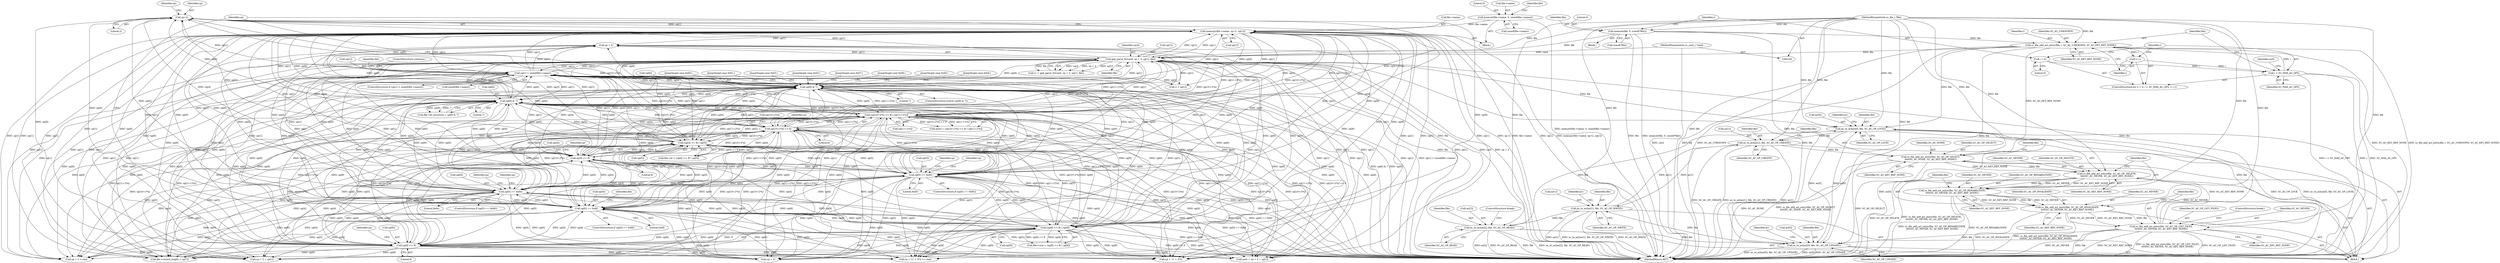digraph "0_OpenSC_8fe377e93b4b56060e5bbfb6f3142ceaeca744fa_9@pointer" {
"1000199" [label="(Call,sp+2)"];
"1000177" [label="(Call,sp[1] > sizeof(file->name))"];
"1000290" [label="(Call,sp[6] & 7)"];
"1000312" [label="(Call,sp[6] & 7)"];
"1000272" [label="(Call,(sp[10+2*n] << 8) | sp[11+2*n])"];
"1000273" [label="(Call,sp[10+2*n] << 8)"];
"1000230" [label="(Call,(sp[4] << 8) | sp[5])"];
"1000231" [label="(Call,sp[4] << 8)"];
"1000207" [label="(Call,sp[0] == 0x85)"];
"1000170" [label="(Call,sp[0] == 0x84)"];
"1000382" [label="(Call,sp[0] == 0x6f)"];
"1000243" [label="(Call,(sp[8] << 8) | sp[9])"];
"1000244" [label="(Call,sp[8] << 8)"];
"1000395" [label="(Call,gpk_parse_fci(card, sp + 2, sp[1], file))"];
"1000107" [label="(MethodParameterIn,sc_card_t *card)"];
"1000195" [label="(Call,memcpy(file->name, sp+2, sp[1]))"];
"1000186" [label="(Call,memset(file->name, 0, sizeof(file->name)))"];
"1000117" [label="(Call,memset(file, 0, sizeof(*file)))"];
"1000110" [label="(MethodParameterIn,sc_file_t *file)"];
"1000132" [label="(Call,sc_file_add_acl_entry(file, i, SC_AC_UNKNOWN, SC_AC_KEY_REF_NONE))"];
"1000127" [label="(Call,i < SC_MAX_AC_OPS)"];
"1000124" [label="(Call,i = 0)"];
"1000130" [label="(Call,i++)"];
"1000329" [label="(Call,ac_to_acl(ac[2], file, SC_AC_OP_READ))"];
"1000323" [label="(Call,ac_to_acl(ac[1], file, SC_AC_OP_WRITE))"];
"1000348" [label="(Call,ac_to_acl(ac[1], file, SC_AC_OP_CREATE))"];
"1000342" [label="(Call,ac_to_acl(ac[0], file, SC_AC_OP_LOCK))"];
"1000317" [label="(Call,ac_to_acl(ac[0], file, SC_AC_OP_UPDATE))"];
"1000374" [label="(Call,sc_file_add_acl_entry(file, SC_AC_OP_LIST_FILES,\n\t\t\t\t\tSC_AC_NEVER, SC_AC_KEY_REF_NONE))"];
"1000369" [label="(Call,sc_file_add_acl_entry(file, SC_AC_OP_INVALIDATE,\n\t\t\t\t\tSC_AC_NEVER, SC_AC_KEY_REF_NONE))"];
"1000364" [label="(Call,sc_file_add_acl_entry(file, SC_AC_OP_REHABILITATE,\n\t\t\t\t\tSC_AC_NEVER, SC_AC_KEY_REF_NONE))"];
"1000359" [label="(Call,sc_file_add_acl_entry(file, SC_AC_OP_DELETE,\n\t\t\t\t\tSC_AC_NEVER, SC_AC_KEY_REF_NONE))"];
"1000354" [label="(Call,sc_file_add_acl_entry(file, SC_AC_OP_SELECT,\n\t\t\t\t\tSC_AC_NONE, SC_AC_KEY_REF_NONE))"];
"1000342" [label="(Call,ac_to_acl(ac[0], file, SC_AC_OP_LOCK))"];
"1000202" [label="(Call,sp[1])"];
"1000208" [label="(Call,sp[0])"];
"1000343" [label="(Call,ac[0])"];
"1000250" [label="(Identifier,sp)"];
"1000282" [label="(Call,sp[11+2*n])"];
"1000369" [label="(Call,sc_file_add_acl_entry(file, SC_AC_OP_INVALIDATE,\n\t\t\t\t\tSC_AC_NEVER, SC_AC_KEY_REF_NONE))"];
"1000333" [label="(Identifier,file)"];
"1000364" [label="(Call,sc_file_add_acl_entry(file, SC_AC_OP_REHABILITATE,\n\t\t\t\t\tSC_AC_NEVER, SC_AC_KEY_REF_NONE))"];
"1000347" [label="(Identifier,SC_AC_OP_LOCK)"];
"1000325" [label="(Identifier,ac)"];
"1000294" [label="(Literal,7)"];
"1000357" [label="(Identifier,SC_AC_NONE)"];
"1000197" [label="(Identifier,file)"];
"1000216" [label="(Call,sp + 11 + 2*3 >= end)"];
"1000236" [label="(Call,sp[5])"];
"1000127" [label="(Call,i < SC_MAX_AC_OPS)"];
"1000190" [label="(Literal,0)"];
"1000362" [label="(Identifier,SC_AC_NEVER)"];
"1000152" [label="(Identifier,sp)"];
"1000308" [label="(Call,file->ef_structure = sp[6] & 7)"];
"1000111" [label="(Block,)"];
"1000211" [label="(Literal,0x85)"];
"1000363" [label="(Identifier,SC_AC_KEY_REF_NONE)"];
"1000300" [label="(JumpTarget,case 0x05:)"];
"1000188" [label="(Identifier,file)"];
"1000249" [label="(Call,sp[9])"];
"1000382" [label="(Call,sp[0] == 0x6f)"];
"1000334" [label="(Identifier,SC_AC_OP_READ)"];
"1000217" [label="(Call,sp + 11 + 2*3)"];
"1000432" [label="(MethodReturn,RET)"];
"1000117" [label="(Call,memset(file, 0, sizeof(*file)))"];
"1000371" [label="(Identifier,SC_AC_OP_INVALIDATE)"];
"1000381" [label="(ControlStructure,if (sp[0] == 0x6f))"];
"1000365" [label="(Identifier,file)"];
"1000135" [label="(Identifier,SC_AC_UNKNOWN)"];
"1000195" [label="(Call,memcpy(file->name, sp+2, sp[1]))"];
"1000171" [label="(Call,sp[0])"];
"1000199" [label="(Call,sp+2)"];
"1000159" [label="(Call,2 + sp[1])"];
"1000368" [label="(Identifier,SC_AC_KEY_REF_NONE)"];
"1000170" [label="(Call,sp[0] == 0x84)"];
"1000177" [label="(Call,sp[1] > sizeof(file->name))"];
"1000373" [label="(Identifier,SC_AC_KEY_REF_NONE)"];
"1000396" [label="(Identifier,card)"];
"1000174" [label="(Literal,0x84)"];
"1000232" [label="(Call,sp[4])"];
"1000393" [label="(Call,rc = gpk_parse_fci(card, sp + 2, sp[1], file))"];
"1000107" [label="(MethodParameterIn,sc_card_t *card)"];
"1000119" [label="(Literal,0)"];
"1000361" [label="(Identifier,SC_AC_OP_DELETE)"];
"1000299" [label="(JumpTarget,case 0x04:)"];
"1000131" [label="(Identifier,i)"];
"1000123" [label="(ControlStructure,for (i = 0; i < SC_MAX_AC_OPS; i++))"];
"1000322" [label="(Identifier,SC_AC_OP_UPDATE)"];
"1000350" [label="(Identifier,ac)"];
"1000400" [label="(Call,sp[1])"];
"1000191" [label="(Call,sizeof(file->name))"];
"1000328" [label="(Identifier,SC_AC_OP_WRITE)"];
"1000231" [label="(Call,sp[4] << 8)"];
"1000318" [label="(Call,ac[0])"];
"1000155" [label="(Call,next = sp + 2 + sp[1])"];
"1000196" [label="(Call,file->name)"];
"1000248" [label="(Literal,8)"];
"1000120" [label="(Call,sizeof(*file))"];
"1000375" [label="(Identifier,file)"];
"1000383" [label="(Call,sp[0])"];
"1000134" [label="(Identifier,i)"];
"1000377" [label="(Identifier,SC_AC_NEVER)"];
"1000268" [label="(Call,ac[n] = (sp[10+2*n] << 8) | sp[11+2*n])"];
"1000376" [label="(Identifier,SC_AC_OP_LIST_FILES)"];
"1000323" [label="(Call,ac_to_acl(ac[1], file, SC_AC_OP_WRITE))"];
"1000201" [label="(Literal,2)"];
"1000146" [label="(Call,sp + 2 < end)"];
"1000125" [label="(Identifier,i)"];
"1000384" [label="(Identifier,sp)"];
"1000346" [label="(Identifier,file)"];
"1000290" [label="(Call,sp[6] & 7)"];
"1000138" [label="(Identifier,end)"];
"1000179" [label="(Identifier,sp)"];
"1000291" [label="(Call,sp[6])"];
"1000128" [label="(Identifier,i)"];
"1000330" [label="(Call,ac[2])"];
"1000336" [label="(JumpTarget,case 0x00:)"];
"1000207" [label="(Call,sp[0] == 0x85)"];
"1000147" [label="(Call,sp + 2)"];
"1000252" [label="(Call,file->record_length = sp[7])"];
"1000352" [label="(Identifier,file)"];
"1000349" [label="(Call,ac[1])"];
"1000281" [label="(Literal,8)"];
"1000331" [label="(Identifier,ac)"];
"1000130" [label="(Call,i++)"];
"1000124" [label="(Call,i = 0)"];
"1000239" [label="(Call,file->size = (sp[8] << 8) | sp[9])"];
"1000289" [label="(ControlStructure,switch (sp[6] & 7))"];
"1000133" [label="(Identifier,file)"];
"1000126" [label="(Literal,0)"];
"1000118" [label="(Identifier,file)"];
"1000356" [label="(Identifier,SC_AC_OP_SELECT)"];
"1000203" [label="(Identifier,sp)"];
"1000157" [label="(Call,sp + 2 + sp[1])"];
"1000359" [label="(Call,sc_file_add_acl_entry(file, SC_AC_OP_DELETE,\n\t\t\t\t\tSC_AC_NEVER, SC_AC_KEY_REF_NONE))"];
"1000370" [label="(Identifier,file)"];
"1000296" [label="(JumpTarget,case 0x01:)"];
"1000360" [label="(Identifier,file)"];
"1000321" [label="(Identifier,file)"];
"1000244" [label="(Call,sp[8] << 8)"];
"1000367" [label="(Identifier,SC_AC_NEVER)"];
"1000379" [label="(ControlStructure,break;)"];
"1000230" [label="(Call,(sp[4] << 8) | sp[5])"];
"1000390" [label="(Identifier,file)"];
"1000129" [label="(Identifier,SC_MAX_AC_OPS)"];
"1000295" [label="(Block,)"];
"1000378" [label="(Identifier,SC_AC_KEY_REF_NONE)"];
"1000372" [label="(Identifier,SC_AC_NEVER)"];
"1000200" [label="(Identifier,sp)"];
"1000206" [label="(ControlStructure,if (sp[0] == 0x85))"];
"1000312" [label="(Call,sp[6] & 7)"];
"1000329" [label="(Call,ac_to_acl(ac[2], file, SC_AC_OP_READ))"];
"1000185" [label="(ControlStructure,continue;)"];
"1000317" [label="(Call,ac_to_acl(ac[0], file, SC_AC_OP_UPDATE))"];
"1000298" [label="(JumpTarget,case 0x03:)"];
"1000274" [label="(Call,sp[10+2*n])"];
"1000209" [label="(Identifier,sp)"];
"1000395" [label="(Call,gpk_parse_fci(card, sp + 2, sp[1], file))"];
"1000110" [label="(MethodParameterIn,sc_file_t *file)"];
"1000178" [label="(Call,sp[1])"];
"1000273" [label="(Call,sp[10+2*n] << 8)"];
"1000283" [label="(Identifier,sp)"];
"1000169" [label="(ControlStructure,if (sp[0] == 0x84))"];
"1000327" [label="(Identifier,file)"];
"1000324" [label="(Call,ac[1])"];
"1000374" [label="(Call,sc_file_add_acl_entry(file, SC_AC_OP_LIST_FILES,\n\t\t\t\t\tSC_AC_NEVER, SC_AC_KEY_REF_NONE))"];
"1000235" [label="(Literal,8)"];
"1000175" [label="(Block,)"];
"1000218" [label="(Identifier,sp)"];
"1000348" [label="(Call,ac_to_acl(ac[1], file, SC_AC_OP_CREATE))"];
"1000187" [label="(Call,file->name)"];
"1000297" [label="(JumpTarget,case 0x02:)"];
"1000132" [label="(Call,sc_file_add_acl_entry(file, i, SC_AC_UNKNOWN, SC_AC_KEY_REF_NONE))"];
"1000302" [label="(JumpTarget,case 0x07:)"];
"1000354" [label="(Call,sc_file_add_acl_entry(file, SC_AC_OP_SELECT,\n\t\t\t\t\tSC_AC_NONE, SC_AC_KEY_REF_NONE))"];
"1000301" [label="(JumpTarget,case 0x06:)"];
"1000237" [label="(Identifier,sp)"];
"1000176" [label="(ControlStructure,if (sp[1] > sizeof(file->name)))"];
"1000272" [label="(Call,(sp[10+2*n] << 8) | sp[11+2*n])"];
"1000355" [label="(Identifier,file)"];
"1000136" [label="(Identifier,SC_AC_KEY_REF_NONE)"];
"1000313" [label="(Call,sp[6])"];
"1000397" [label="(Call,sp + 2)"];
"1000245" [label="(Call,sp[8])"];
"1000366" [label="(Identifier,SC_AC_OP_REHABILITATE)"];
"1000335" [label="(ControlStructure,break;)"];
"1000316" [label="(Literal,7)"];
"1000243" [label="(Call,(sp[8] << 8) | sp[9])"];
"1000353" [label="(Identifier,SC_AC_OP_CREATE)"];
"1000181" [label="(Call,sizeof(file->name))"];
"1000226" [label="(Call,file->id = (sp[4] << 8) | sp[5])"];
"1000403" [label="(Identifier,file)"];
"1000386" [label="(Literal,0x6f)"];
"1000358" [label="(Identifier,SC_AC_KEY_REF_NONE)"];
"1000186" [label="(Call,memset(file->name, 0, sizeof(file->name)))"];
"1000199" -> "1000195"  [label="AST: "];
"1000199" -> "1000201"  [label="CFG: "];
"1000200" -> "1000199"  [label="AST: "];
"1000201" -> "1000199"  [label="AST: "];
"1000203" -> "1000199"  [label="CFG: "];
"1000177" -> "1000199"  [label="DDG: sp[1]"];
"1000290" -> "1000199"  [label="DDG: sp[6]"];
"1000272" -> "1000199"  [label="DDG: sp[11+2*n]"];
"1000230" -> "1000199"  [label="DDG: sp[5]"];
"1000312" -> "1000199"  [label="DDG: sp[6]"];
"1000273" -> "1000199"  [label="DDG: sp[10+2*n]"];
"1000231" -> "1000199"  [label="DDG: sp[4]"];
"1000170" -> "1000199"  [label="DDG: sp[0]"];
"1000243" -> "1000199"  [label="DDG: sp[9]"];
"1000244" -> "1000199"  [label="DDG: sp[8]"];
"1000382" -> "1000199"  [label="DDG: sp[0]"];
"1000207" -> "1000199"  [label="DDG: sp[0]"];
"1000395" -> "1000199"  [label="DDG: sp[1]"];
"1000195" -> "1000199"  [label="DDG: sp[1]"];
"1000177" -> "1000176"  [label="AST: "];
"1000177" -> "1000181"  [label="CFG: "];
"1000178" -> "1000177"  [label="AST: "];
"1000181" -> "1000177"  [label="AST: "];
"1000185" -> "1000177"  [label="CFG: "];
"1000188" -> "1000177"  [label="CFG: "];
"1000177" -> "1000432"  [label="DDG: sp[1]"];
"1000177" -> "1000432"  [label="DDG: sp[1] > sizeof(file->name)"];
"1000177" -> "1000146"  [label="DDG: sp[1]"];
"1000177" -> "1000147"  [label="DDG: sp[1]"];
"1000177" -> "1000155"  [label="DDG: sp[1]"];
"1000177" -> "1000157"  [label="DDG: sp[1]"];
"1000177" -> "1000159"  [label="DDG: sp[1]"];
"1000177" -> "1000170"  [label="DDG: sp[1]"];
"1000290" -> "1000177"  [label="DDG: sp[6]"];
"1000230" -> "1000177"  [label="DDG: sp[5]"];
"1000312" -> "1000177"  [label="DDG: sp[6]"];
"1000273" -> "1000177"  [label="DDG: sp[10+2*n]"];
"1000231" -> "1000177"  [label="DDG: sp[4]"];
"1000170" -> "1000177"  [label="DDG: sp[0]"];
"1000243" -> "1000177"  [label="DDG: sp[9]"];
"1000382" -> "1000177"  [label="DDG: sp[0]"];
"1000272" -> "1000177"  [label="DDG: sp[11+2*n]"];
"1000207" -> "1000177"  [label="DDG: sp[0]"];
"1000244" -> "1000177"  [label="DDG: sp[8]"];
"1000395" -> "1000177"  [label="DDG: sp[1]"];
"1000195" -> "1000177"  [label="DDG: sp[1]"];
"1000177" -> "1000195"  [label="DDG: sp[1]"];
"1000177" -> "1000207"  [label="DDG: sp[1]"];
"1000177" -> "1000216"  [label="DDG: sp[1]"];
"1000177" -> "1000217"  [label="DDG: sp[1]"];
"1000177" -> "1000231"  [label="DDG: sp[1]"];
"1000177" -> "1000230"  [label="DDG: sp[1]"];
"1000177" -> "1000244"  [label="DDG: sp[1]"];
"1000177" -> "1000243"  [label="DDG: sp[1]"];
"1000177" -> "1000252"  [label="DDG: sp[1]"];
"1000177" -> "1000273"  [label="DDG: sp[1]"];
"1000177" -> "1000272"  [label="DDG: sp[1]"];
"1000177" -> "1000290"  [label="DDG: sp[1]"];
"1000177" -> "1000312"  [label="DDG: sp[1]"];
"1000177" -> "1000382"  [label="DDG: sp[1]"];
"1000177" -> "1000395"  [label="DDG: sp[1]"];
"1000177" -> "1000397"  [label="DDG: sp[1]"];
"1000290" -> "1000289"  [label="AST: "];
"1000290" -> "1000294"  [label="CFG: "];
"1000291" -> "1000290"  [label="AST: "];
"1000294" -> "1000290"  [label="AST: "];
"1000296" -> "1000290"  [label="CFG: "];
"1000297" -> "1000290"  [label="CFG: "];
"1000298" -> "1000290"  [label="CFG: "];
"1000299" -> "1000290"  [label="CFG: "];
"1000300" -> "1000290"  [label="CFG: "];
"1000301" -> "1000290"  [label="CFG: "];
"1000302" -> "1000290"  [label="CFG: "];
"1000336" -> "1000290"  [label="CFG: "];
"1000152" -> "1000290"  [label="CFG: "];
"1000290" -> "1000432"  [label="DDG: sp[6]"];
"1000290" -> "1000432"  [label="DDG: sp[6] & 7"];
"1000290" -> "1000146"  [label="DDG: sp[6]"];
"1000290" -> "1000147"  [label="DDG: sp[6]"];
"1000290" -> "1000155"  [label="DDG: sp[6]"];
"1000290" -> "1000157"  [label="DDG: sp[6]"];
"1000290" -> "1000170"  [label="DDG: sp[6]"];
"1000290" -> "1000195"  [label="DDG: sp[6]"];
"1000290" -> "1000207"  [label="DDG: sp[6]"];
"1000290" -> "1000216"  [label="DDG: sp[6]"];
"1000290" -> "1000217"  [label="DDG: sp[6]"];
"1000290" -> "1000231"  [label="DDG: sp[6]"];
"1000290" -> "1000230"  [label="DDG: sp[6]"];
"1000290" -> "1000244"  [label="DDG: sp[6]"];
"1000290" -> "1000243"  [label="DDG: sp[6]"];
"1000290" -> "1000252"  [label="DDG: sp[6]"];
"1000290" -> "1000273"  [label="DDG: sp[6]"];
"1000290" -> "1000272"  [label="DDG: sp[6]"];
"1000312" -> "1000290"  [label="DDG: sp[6]"];
"1000272" -> "1000290"  [label="DDG: sp[11+2*n]"];
"1000230" -> "1000290"  [label="DDG: sp[5]"];
"1000273" -> "1000290"  [label="DDG: sp[10+2*n]"];
"1000207" -> "1000290"  [label="DDG: sp[0]"];
"1000231" -> "1000290"  [label="DDG: sp[4]"];
"1000243" -> "1000290"  [label="DDG: sp[9]"];
"1000244" -> "1000290"  [label="DDG: sp[8]"];
"1000170" -> "1000290"  [label="DDG: sp[0]"];
"1000382" -> "1000290"  [label="DDG: sp[0]"];
"1000395" -> "1000290"  [label="DDG: sp[1]"];
"1000195" -> "1000290"  [label="DDG: sp[1]"];
"1000290" -> "1000312"  [label="DDG: sp[6]"];
"1000290" -> "1000382"  [label="DDG: sp[6]"];
"1000290" -> "1000395"  [label="DDG: sp[6]"];
"1000290" -> "1000397"  [label="DDG: sp[6]"];
"1000312" -> "1000308"  [label="AST: "];
"1000312" -> "1000316"  [label="CFG: "];
"1000313" -> "1000312"  [label="AST: "];
"1000316" -> "1000312"  [label="AST: "];
"1000308" -> "1000312"  [label="CFG: "];
"1000312" -> "1000432"  [label="DDG: sp[6]"];
"1000312" -> "1000146"  [label="DDG: sp[6]"];
"1000312" -> "1000147"  [label="DDG: sp[6]"];
"1000312" -> "1000155"  [label="DDG: sp[6]"];
"1000312" -> "1000157"  [label="DDG: sp[6]"];
"1000312" -> "1000170"  [label="DDG: sp[6]"];
"1000312" -> "1000195"  [label="DDG: sp[6]"];
"1000312" -> "1000207"  [label="DDG: sp[6]"];
"1000312" -> "1000216"  [label="DDG: sp[6]"];
"1000312" -> "1000217"  [label="DDG: sp[6]"];
"1000312" -> "1000231"  [label="DDG: sp[6]"];
"1000312" -> "1000230"  [label="DDG: sp[6]"];
"1000312" -> "1000244"  [label="DDG: sp[6]"];
"1000312" -> "1000243"  [label="DDG: sp[6]"];
"1000312" -> "1000252"  [label="DDG: sp[6]"];
"1000312" -> "1000273"  [label="DDG: sp[6]"];
"1000312" -> "1000272"  [label="DDG: sp[6]"];
"1000312" -> "1000308"  [label="DDG: sp[6]"];
"1000312" -> "1000308"  [label="DDG: 7"];
"1000272" -> "1000312"  [label="DDG: sp[11+2*n]"];
"1000230" -> "1000312"  [label="DDG: sp[5]"];
"1000273" -> "1000312"  [label="DDG: sp[10+2*n]"];
"1000207" -> "1000312"  [label="DDG: sp[0]"];
"1000231" -> "1000312"  [label="DDG: sp[4]"];
"1000243" -> "1000312"  [label="DDG: sp[9]"];
"1000244" -> "1000312"  [label="DDG: sp[8]"];
"1000170" -> "1000312"  [label="DDG: sp[0]"];
"1000382" -> "1000312"  [label="DDG: sp[0]"];
"1000395" -> "1000312"  [label="DDG: sp[1]"];
"1000195" -> "1000312"  [label="DDG: sp[1]"];
"1000312" -> "1000382"  [label="DDG: sp[6]"];
"1000312" -> "1000395"  [label="DDG: sp[6]"];
"1000312" -> "1000397"  [label="DDG: sp[6]"];
"1000272" -> "1000268"  [label="AST: "];
"1000272" -> "1000282"  [label="CFG: "];
"1000273" -> "1000272"  [label="AST: "];
"1000282" -> "1000272"  [label="AST: "];
"1000268" -> "1000272"  [label="CFG: "];
"1000272" -> "1000432"  [label="DDG: sp[11+2*n]"];
"1000272" -> "1000432"  [label="DDG: sp[10+2*n] << 8"];
"1000272" -> "1000146"  [label="DDG: sp[11+2*n]"];
"1000272" -> "1000147"  [label="DDG: sp[11+2*n]"];
"1000272" -> "1000155"  [label="DDG: sp[11+2*n]"];
"1000272" -> "1000157"  [label="DDG: sp[11+2*n]"];
"1000272" -> "1000170"  [label="DDG: sp[11+2*n]"];
"1000272" -> "1000195"  [label="DDG: sp[11+2*n]"];
"1000272" -> "1000207"  [label="DDG: sp[11+2*n]"];
"1000272" -> "1000216"  [label="DDG: sp[11+2*n]"];
"1000272" -> "1000217"  [label="DDG: sp[11+2*n]"];
"1000272" -> "1000231"  [label="DDG: sp[11+2*n]"];
"1000272" -> "1000230"  [label="DDG: sp[11+2*n]"];
"1000272" -> "1000244"  [label="DDG: sp[11+2*n]"];
"1000272" -> "1000243"  [label="DDG: sp[11+2*n]"];
"1000272" -> "1000252"  [label="DDG: sp[11+2*n]"];
"1000272" -> "1000268"  [label="DDG: sp[10+2*n] << 8"];
"1000272" -> "1000268"  [label="DDG: sp[11+2*n]"];
"1000273" -> "1000272"  [label="DDG: sp[10+2*n]"];
"1000273" -> "1000272"  [label="DDG: 8"];
"1000272" -> "1000273"  [label="DDG: sp[11+2*n]"];
"1000230" -> "1000272"  [label="DDG: sp[5]"];
"1000207" -> "1000272"  [label="DDG: sp[0]"];
"1000231" -> "1000272"  [label="DDG: sp[4]"];
"1000243" -> "1000272"  [label="DDG: sp[9]"];
"1000244" -> "1000272"  [label="DDG: sp[8]"];
"1000170" -> "1000272"  [label="DDG: sp[0]"];
"1000382" -> "1000272"  [label="DDG: sp[0]"];
"1000395" -> "1000272"  [label="DDG: sp[1]"];
"1000195" -> "1000272"  [label="DDG: sp[1]"];
"1000272" -> "1000382"  [label="DDG: sp[11+2*n]"];
"1000272" -> "1000395"  [label="DDG: sp[11+2*n]"];
"1000272" -> "1000397"  [label="DDG: sp[11+2*n]"];
"1000273" -> "1000281"  [label="CFG: "];
"1000274" -> "1000273"  [label="AST: "];
"1000281" -> "1000273"  [label="AST: "];
"1000283" -> "1000273"  [label="CFG: "];
"1000273" -> "1000432"  [label="DDG: sp[10+2*n]"];
"1000273" -> "1000146"  [label="DDG: sp[10+2*n]"];
"1000273" -> "1000147"  [label="DDG: sp[10+2*n]"];
"1000273" -> "1000155"  [label="DDG: sp[10+2*n]"];
"1000273" -> "1000157"  [label="DDG: sp[10+2*n]"];
"1000273" -> "1000170"  [label="DDG: sp[10+2*n]"];
"1000273" -> "1000195"  [label="DDG: sp[10+2*n]"];
"1000273" -> "1000207"  [label="DDG: sp[10+2*n]"];
"1000273" -> "1000216"  [label="DDG: sp[10+2*n]"];
"1000273" -> "1000217"  [label="DDG: sp[10+2*n]"];
"1000273" -> "1000231"  [label="DDG: sp[10+2*n]"];
"1000273" -> "1000230"  [label="DDG: sp[10+2*n]"];
"1000273" -> "1000244"  [label="DDG: sp[10+2*n]"];
"1000273" -> "1000243"  [label="DDG: sp[10+2*n]"];
"1000273" -> "1000252"  [label="DDG: sp[10+2*n]"];
"1000230" -> "1000273"  [label="DDG: sp[5]"];
"1000207" -> "1000273"  [label="DDG: sp[0]"];
"1000231" -> "1000273"  [label="DDG: sp[4]"];
"1000243" -> "1000273"  [label="DDG: sp[9]"];
"1000244" -> "1000273"  [label="DDG: sp[8]"];
"1000170" -> "1000273"  [label="DDG: sp[0]"];
"1000382" -> "1000273"  [label="DDG: sp[0]"];
"1000395" -> "1000273"  [label="DDG: sp[1]"];
"1000195" -> "1000273"  [label="DDG: sp[1]"];
"1000273" -> "1000382"  [label="DDG: sp[10+2*n]"];
"1000273" -> "1000395"  [label="DDG: sp[10+2*n]"];
"1000273" -> "1000397"  [label="DDG: sp[10+2*n]"];
"1000230" -> "1000226"  [label="AST: "];
"1000230" -> "1000236"  [label="CFG: "];
"1000231" -> "1000230"  [label="AST: "];
"1000236" -> "1000230"  [label="AST: "];
"1000226" -> "1000230"  [label="CFG: "];
"1000230" -> "1000432"  [label="DDG: sp[5]"];
"1000230" -> "1000432"  [label="DDG: sp[4] << 8"];
"1000230" -> "1000146"  [label="DDG: sp[5]"];
"1000230" -> "1000147"  [label="DDG: sp[5]"];
"1000230" -> "1000155"  [label="DDG: sp[5]"];
"1000230" -> "1000157"  [label="DDG: sp[5]"];
"1000230" -> "1000170"  [label="DDG: sp[5]"];
"1000230" -> "1000195"  [label="DDG: sp[5]"];
"1000230" -> "1000207"  [label="DDG: sp[5]"];
"1000230" -> "1000216"  [label="DDG: sp[5]"];
"1000230" -> "1000217"  [label="DDG: sp[5]"];
"1000230" -> "1000226"  [label="DDG: sp[4] << 8"];
"1000230" -> "1000226"  [label="DDG: sp[5]"];
"1000231" -> "1000230"  [label="DDG: sp[4]"];
"1000231" -> "1000230"  [label="DDG: 8"];
"1000230" -> "1000231"  [label="DDG: sp[5]"];
"1000207" -> "1000230"  [label="DDG: sp[0]"];
"1000243" -> "1000230"  [label="DDG: sp[9]"];
"1000244" -> "1000230"  [label="DDG: sp[8]"];
"1000170" -> "1000230"  [label="DDG: sp[0]"];
"1000382" -> "1000230"  [label="DDG: sp[0]"];
"1000395" -> "1000230"  [label="DDG: sp[1]"];
"1000195" -> "1000230"  [label="DDG: sp[1]"];
"1000230" -> "1000244"  [label="DDG: sp[5]"];
"1000230" -> "1000243"  [label="DDG: sp[5]"];
"1000230" -> "1000252"  [label="DDG: sp[5]"];
"1000230" -> "1000382"  [label="DDG: sp[5]"];
"1000230" -> "1000395"  [label="DDG: sp[5]"];
"1000230" -> "1000397"  [label="DDG: sp[5]"];
"1000231" -> "1000235"  [label="CFG: "];
"1000232" -> "1000231"  [label="AST: "];
"1000235" -> "1000231"  [label="AST: "];
"1000237" -> "1000231"  [label="CFG: "];
"1000231" -> "1000432"  [label="DDG: sp[4]"];
"1000231" -> "1000146"  [label="DDG: sp[4]"];
"1000231" -> "1000147"  [label="DDG: sp[4]"];
"1000231" -> "1000155"  [label="DDG: sp[4]"];
"1000231" -> "1000157"  [label="DDG: sp[4]"];
"1000231" -> "1000170"  [label="DDG: sp[4]"];
"1000231" -> "1000195"  [label="DDG: sp[4]"];
"1000231" -> "1000207"  [label="DDG: sp[4]"];
"1000231" -> "1000216"  [label="DDG: sp[4]"];
"1000231" -> "1000217"  [label="DDG: sp[4]"];
"1000207" -> "1000231"  [label="DDG: sp[0]"];
"1000243" -> "1000231"  [label="DDG: sp[9]"];
"1000244" -> "1000231"  [label="DDG: sp[8]"];
"1000170" -> "1000231"  [label="DDG: sp[0]"];
"1000382" -> "1000231"  [label="DDG: sp[0]"];
"1000395" -> "1000231"  [label="DDG: sp[1]"];
"1000195" -> "1000231"  [label="DDG: sp[1]"];
"1000231" -> "1000244"  [label="DDG: sp[4]"];
"1000231" -> "1000243"  [label="DDG: sp[4]"];
"1000231" -> "1000252"  [label="DDG: sp[4]"];
"1000231" -> "1000382"  [label="DDG: sp[4]"];
"1000231" -> "1000395"  [label="DDG: sp[4]"];
"1000231" -> "1000397"  [label="DDG: sp[4]"];
"1000207" -> "1000206"  [label="AST: "];
"1000207" -> "1000211"  [label="CFG: "];
"1000208" -> "1000207"  [label="AST: "];
"1000211" -> "1000207"  [label="AST: "];
"1000218" -> "1000207"  [label="CFG: "];
"1000384" -> "1000207"  [label="CFG: "];
"1000207" -> "1000432"  [label="DDG: sp[0]"];
"1000207" -> "1000432"  [label="DDG: sp[0] == 0x85"];
"1000207" -> "1000146"  [label="DDG: sp[0]"];
"1000207" -> "1000147"  [label="DDG: sp[0]"];
"1000207" -> "1000155"  [label="DDG: sp[0]"];
"1000207" -> "1000157"  [label="DDG: sp[0]"];
"1000207" -> "1000170"  [label="DDG: sp[0]"];
"1000207" -> "1000195"  [label="DDG: sp[0]"];
"1000170" -> "1000207"  [label="DDG: sp[0]"];
"1000243" -> "1000207"  [label="DDG: sp[9]"];
"1000382" -> "1000207"  [label="DDG: sp[0]"];
"1000244" -> "1000207"  [label="DDG: sp[8]"];
"1000395" -> "1000207"  [label="DDG: sp[1]"];
"1000195" -> "1000207"  [label="DDG: sp[1]"];
"1000207" -> "1000216"  [label="DDG: sp[0]"];
"1000207" -> "1000217"  [label="DDG: sp[0]"];
"1000207" -> "1000244"  [label="DDG: sp[0]"];
"1000207" -> "1000243"  [label="DDG: sp[0]"];
"1000207" -> "1000252"  [label="DDG: sp[0]"];
"1000207" -> "1000382"  [label="DDG: sp[0]"];
"1000207" -> "1000395"  [label="DDG: sp[0]"];
"1000207" -> "1000397"  [label="DDG: sp[0]"];
"1000170" -> "1000169"  [label="AST: "];
"1000170" -> "1000174"  [label="CFG: "];
"1000171" -> "1000170"  [label="AST: "];
"1000174" -> "1000170"  [label="AST: "];
"1000179" -> "1000170"  [label="CFG: "];
"1000209" -> "1000170"  [label="CFG: "];
"1000170" -> "1000432"  [label="DDG: sp[0]"];
"1000170" -> "1000432"  [label="DDG: sp[0] == 0x84"];
"1000170" -> "1000146"  [label="DDG: sp[0]"];
"1000170" -> "1000147"  [label="DDG: sp[0]"];
"1000170" -> "1000155"  [label="DDG: sp[0]"];
"1000170" -> "1000157"  [label="DDG: sp[0]"];
"1000382" -> "1000170"  [label="DDG: sp[0]"];
"1000243" -> "1000170"  [label="DDG: sp[9]"];
"1000244" -> "1000170"  [label="DDG: sp[8]"];
"1000395" -> "1000170"  [label="DDG: sp[1]"];
"1000195" -> "1000170"  [label="DDG: sp[1]"];
"1000170" -> "1000195"  [label="DDG: sp[0]"];
"1000170" -> "1000216"  [label="DDG: sp[0]"];
"1000170" -> "1000217"  [label="DDG: sp[0]"];
"1000170" -> "1000244"  [label="DDG: sp[0]"];
"1000170" -> "1000243"  [label="DDG: sp[0]"];
"1000170" -> "1000252"  [label="DDG: sp[0]"];
"1000170" -> "1000382"  [label="DDG: sp[0]"];
"1000170" -> "1000395"  [label="DDG: sp[0]"];
"1000170" -> "1000397"  [label="DDG: sp[0]"];
"1000382" -> "1000381"  [label="AST: "];
"1000382" -> "1000386"  [label="CFG: "];
"1000383" -> "1000382"  [label="AST: "];
"1000386" -> "1000382"  [label="AST: "];
"1000390" -> "1000382"  [label="CFG: "];
"1000152" -> "1000382"  [label="CFG: "];
"1000382" -> "1000432"  [label="DDG: sp[0]"];
"1000382" -> "1000432"  [label="DDG: sp[0] == 0x6f"];
"1000382" -> "1000146"  [label="DDG: sp[0]"];
"1000382" -> "1000147"  [label="DDG: sp[0]"];
"1000382" -> "1000155"  [label="DDG: sp[0]"];
"1000382" -> "1000157"  [label="DDG: sp[0]"];
"1000382" -> "1000195"  [label="DDG: sp[0]"];
"1000382" -> "1000216"  [label="DDG: sp[0]"];
"1000382" -> "1000217"  [label="DDG: sp[0]"];
"1000382" -> "1000244"  [label="DDG: sp[0]"];
"1000382" -> "1000243"  [label="DDG: sp[0]"];
"1000382" -> "1000252"  [label="DDG: sp[0]"];
"1000243" -> "1000382"  [label="DDG: sp[9]"];
"1000244" -> "1000382"  [label="DDG: sp[8]"];
"1000395" -> "1000382"  [label="DDG: sp[1]"];
"1000195" -> "1000382"  [label="DDG: sp[1]"];
"1000382" -> "1000395"  [label="DDG: sp[0]"];
"1000382" -> "1000397"  [label="DDG: sp[0]"];
"1000243" -> "1000239"  [label="AST: "];
"1000243" -> "1000249"  [label="CFG: "];
"1000244" -> "1000243"  [label="AST: "];
"1000249" -> "1000243"  [label="AST: "];
"1000239" -> "1000243"  [label="CFG: "];
"1000243" -> "1000432"  [label="DDG: sp[8] << 8"];
"1000243" -> "1000432"  [label="DDG: sp[9]"];
"1000243" -> "1000146"  [label="DDG: sp[9]"];
"1000243" -> "1000147"  [label="DDG: sp[9]"];
"1000243" -> "1000155"  [label="DDG: sp[9]"];
"1000243" -> "1000157"  [label="DDG: sp[9]"];
"1000243" -> "1000195"  [label="DDG: sp[9]"];
"1000243" -> "1000216"  [label="DDG: sp[9]"];
"1000243" -> "1000217"  [label="DDG: sp[9]"];
"1000243" -> "1000239"  [label="DDG: sp[8] << 8"];
"1000243" -> "1000239"  [label="DDG: sp[9]"];
"1000244" -> "1000243"  [label="DDG: sp[8]"];
"1000244" -> "1000243"  [label="DDG: 8"];
"1000243" -> "1000244"  [label="DDG: sp[9]"];
"1000395" -> "1000243"  [label="DDG: sp[1]"];
"1000195" -> "1000243"  [label="DDG: sp[1]"];
"1000243" -> "1000252"  [label="DDG: sp[9]"];
"1000243" -> "1000395"  [label="DDG: sp[9]"];
"1000243" -> "1000397"  [label="DDG: sp[9]"];
"1000244" -> "1000248"  [label="CFG: "];
"1000245" -> "1000244"  [label="AST: "];
"1000248" -> "1000244"  [label="AST: "];
"1000250" -> "1000244"  [label="CFG: "];
"1000244" -> "1000432"  [label="DDG: sp[8]"];
"1000244" -> "1000146"  [label="DDG: sp[8]"];
"1000244" -> "1000147"  [label="DDG: sp[8]"];
"1000244" -> "1000155"  [label="DDG: sp[8]"];
"1000244" -> "1000157"  [label="DDG: sp[8]"];
"1000244" -> "1000195"  [label="DDG: sp[8]"];
"1000244" -> "1000216"  [label="DDG: sp[8]"];
"1000244" -> "1000217"  [label="DDG: sp[8]"];
"1000395" -> "1000244"  [label="DDG: sp[1]"];
"1000195" -> "1000244"  [label="DDG: sp[1]"];
"1000244" -> "1000252"  [label="DDG: sp[8]"];
"1000244" -> "1000395"  [label="DDG: sp[8]"];
"1000244" -> "1000397"  [label="DDG: sp[8]"];
"1000395" -> "1000393"  [label="AST: "];
"1000395" -> "1000403"  [label="CFG: "];
"1000396" -> "1000395"  [label="AST: "];
"1000397" -> "1000395"  [label="AST: "];
"1000400" -> "1000395"  [label="AST: "];
"1000403" -> "1000395"  [label="AST: "];
"1000393" -> "1000395"  [label="CFG: "];
"1000395" -> "1000432"  [label="DDG: card"];
"1000395" -> "1000432"  [label="DDG: sp + 2"];
"1000395" -> "1000432"  [label="DDG: file"];
"1000395" -> "1000432"  [label="DDG: sp[1]"];
"1000395" -> "1000146"  [label="DDG: sp[1]"];
"1000395" -> "1000147"  [label="DDG: sp[1]"];
"1000395" -> "1000155"  [label="DDG: sp[1]"];
"1000395" -> "1000157"  [label="DDG: sp[1]"];
"1000395" -> "1000159"  [label="DDG: sp[1]"];
"1000395" -> "1000195"  [label="DDG: sp[1]"];
"1000395" -> "1000216"  [label="DDG: sp[1]"];
"1000395" -> "1000217"  [label="DDG: sp[1]"];
"1000395" -> "1000252"  [label="DDG: sp[1]"];
"1000395" -> "1000317"  [label="DDG: file"];
"1000395" -> "1000342"  [label="DDG: file"];
"1000395" -> "1000393"  [label="DDG: card"];
"1000395" -> "1000393"  [label="DDG: sp + 2"];
"1000395" -> "1000393"  [label="DDG: sp[1]"];
"1000395" -> "1000393"  [label="DDG: file"];
"1000107" -> "1000395"  [label="DDG: card"];
"1000195" -> "1000395"  [label="DDG: sp[1]"];
"1000395" -> "1000397"  [label="DDG: sp[1]"];
"1000117" -> "1000395"  [label="DDG: file"];
"1000132" -> "1000395"  [label="DDG: file"];
"1000329" -> "1000395"  [label="DDG: file"];
"1000374" -> "1000395"  [label="DDG: file"];
"1000110" -> "1000395"  [label="DDG: file"];
"1000107" -> "1000106"  [label="AST: "];
"1000107" -> "1000432"  [label="DDG: card"];
"1000195" -> "1000175"  [label="AST: "];
"1000195" -> "1000202"  [label="CFG: "];
"1000196" -> "1000195"  [label="AST: "];
"1000202" -> "1000195"  [label="AST: "];
"1000152" -> "1000195"  [label="CFG: "];
"1000195" -> "1000432"  [label="DDG: memcpy(file->name, sp+2, sp[1])"];
"1000195" -> "1000432"  [label="DDG: sp+2"];
"1000195" -> "1000432"  [label="DDG: file->name"];
"1000195" -> "1000432"  [label="DDG: sp[1]"];
"1000195" -> "1000146"  [label="DDG: sp[1]"];
"1000195" -> "1000147"  [label="DDG: sp[1]"];
"1000195" -> "1000155"  [label="DDG: sp[1]"];
"1000195" -> "1000157"  [label="DDG: sp[1]"];
"1000195" -> "1000159"  [label="DDG: sp[1]"];
"1000186" -> "1000195"  [label="DDG: file->name"];
"1000195" -> "1000216"  [label="DDG: sp[1]"];
"1000195" -> "1000217"  [label="DDG: sp[1]"];
"1000195" -> "1000252"  [label="DDG: sp[1]"];
"1000195" -> "1000397"  [label="DDG: sp[1]"];
"1000186" -> "1000175"  [label="AST: "];
"1000186" -> "1000191"  [label="CFG: "];
"1000187" -> "1000186"  [label="AST: "];
"1000190" -> "1000186"  [label="AST: "];
"1000191" -> "1000186"  [label="AST: "];
"1000197" -> "1000186"  [label="CFG: "];
"1000186" -> "1000432"  [label="DDG: memset(file->name, 0, sizeof(file->name))"];
"1000117" -> "1000111"  [label="AST: "];
"1000117" -> "1000120"  [label="CFG: "];
"1000118" -> "1000117"  [label="AST: "];
"1000119" -> "1000117"  [label="AST: "];
"1000120" -> "1000117"  [label="AST: "];
"1000125" -> "1000117"  [label="CFG: "];
"1000117" -> "1000432"  [label="DDG: memset(file, 0, sizeof(*file))"];
"1000117" -> "1000432"  [label="DDG: file"];
"1000110" -> "1000117"  [label="DDG: file"];
"1000117" -> "1000132"  [label="DDG: file"];
"1000117" -> "1000317"  [label="DDG: file"];
"1000117" -> "1000342"  [label="DDG: file"];
"1000110" -> "1000106"  [label="AST: "];
"1000110" -> "1000432"  [label="DDG: file"];
"1000110" -> "1000132"  [label="DDG: file"];
"1000110" -> "1000317"  [label="DDG: file"];
"1000110" -> "1000323"  [label="DDG: file"];
"1000110" -> "1000329"  [label="DDG: file"];
"1000110" -> "1000342"  [label="DDG: file"];
"1000110" -> "1000348"  [label="DDG: file"];
"1000110" -> "1000354"  [label="DDG: file"];
"1000110" -> "1000359"  [label="DDG: file"];
"1000110" -> "1000364"  [label="DDG: file"];
"1000110" -> "1000369"  [label="DDG: file"];
"1000110" -> "1000374"  [label="DDG: file"];
"1000132" -> "1000123"  [label="AST: "];
"1000132" -> "1000136"  [label="CFG: "];
"1000133" -> "1000132"  [label="AST: "];
"1000134" -> "1000132"  [label="AST: "];
"1000135" -> "1000132"  [label="AST: "];
"1000136" -> "1000132"  [label="AST: "];
"1000131" -> "1000132"  [label="CFG: "];
"1000132" -> "1000432"  [label="DDG: sc_file_add_acl_entry(file, i, SC_AC_UNKNOWN, SC_AC_KEY_REF_NONE)"];
"1000132" -> "1000432"  [label="DDG: file"];
"1000132" -> "1000432"  [label="DDG: SC_AC_UNKNOWN"];
"1000132" -> "1000432"  [label="DDG: SC_AC_KEY_REF_NONE"];
"1000132" -> "1000130"  [label="DDG: i"];
"1000127" -> "1000132"  [label="DDG: i"];
"1000132" -> "1000317"  [label="DDG: file"];
"1000132" -> "1000342"  [label="DDG: file"];
"1000132" -> "1000354"  [label="DDG: SC_AC_KEY_REF_NONE"];
"1000127" -> "1000123"  [label="AST: "];
"1000127" -> "1000129"  [label="CFG: "];
"1000128" -> "1000127"  [label="AST: "];
"1000129" -> "1000127"  [label="AST: "];
"1000133" -> "1000127"  [label="CFG: "];
"1000138" -> "1000127"  [label="CFG: "];
"1000127" -> "1000432"  [label="DDG: SC_MAX_AC_OPS"];
"1000127" -> "1000432"  [label="DDG: i < SC_MAX_AC_OPS"];
"1000127" -> "1000432"  [label="DDG: i"];
"1000124" -> "1000127"  [label="DDG: i"];
"1000130" -> "1000127"  [label="DDG: i"];
"1000124" -> "1000123"  [label="AST: "];
"1000124" -> "1000126"  [label="CFG: "];
"1000125" -> "1000124"  [label="AST: "];
"1000126" -> "1000124"  [label="AST: "];
"1000128" -> "1000124"  [label="CFG: "];
"1000130" -> "1000123"  [label="AST: "];
"1000130" -> "1000131"  [label="CFG: "];
"1000131" -> "1000130"  [label="AST: "];
"1000128" -> "1000130"  [label="CFG: "];
"1000329" -> "1000295"  [label="AST: "];
"1000329" -> "1000334"  [label="CFG: "];
"1000330" -> "1000329"  [label="AST: "];
"1000333" -> "1000329"  [label="AST: "];
"1000334" -> "1000329"  [label="AST: "];
"1000335" -> "1000329"  [label="CFG: "];
"1000329" -> "1000432"  [label="DDG: SC_AC_OP_READ"];
"1000329" -> "1000432"  [label="DDG: file"];
"1000329" -> "1000432"  [label="DDG: ac_to_acl(ac[2], file, SC_AC_OP_READ)"];
"1000329" -> "1000432"  [label="DDG: ac[2]"];
"1000329" -> "1000317"  [label="DDG: file"];
"1000323" -> "1000329"  [label="DDG: file"];
"1000329" -> "1000342"  [label="DDG: file"];
"1000323" -> "1000295"  [label="AST: "];
"1000323" -> "1000328"  [label="CFG: "];
"1000324" -> "1000323"  [label="AST: "];
"1000327" -> "1000323"  [label="AST: "];
"1000328" -> "1000323"  [label="AST: "];
"1000331" -> "1000323"  [label="CFG: "];
"1000323" -> "1000432"  [label="DDG: SC_AC_OP_WRITE"];
"1000323" -> "1000432"  [label="DDG: ac[1]"];
"1000323" -> "1000432"  [label="DDG: ac_to_acl(ac[1], file, SC_AC_OP_WRITE)"];
"1000348" -> "1000323"  [label="DDG: ac[1]"];
"1000317" -> "1000323"  [label="DDG: file"];
"1000323" -> "1000348"  [label="DDG: ac[1]"];
"1000348" -> "1000295"  [label="AST: "];
"1000348" -> "1000353"  [label="CFG: "];
"1000349" -> "1000348"  [label="AST: "];
"1000352" -> "1000348"  [label="AST: "];
"1000353" -> "1000348"  [label="AST: "];
"1000355" -> "1000348"  [label="CFG: "];
"1000348" -> "1000432"  [label="DDG: ac[1]"];
"1000348" -> "1000432"  [label="DDG: SC_AC_OP_CREATE"];
"1000348" -> "1000432"  [label="DDG: ac_to_acl(ac[1], file, SC_AC_OP_CREATE)"];
"1000342" -> "1000348"  [label="DDG: file"];
"1000348" -> "1000354"  [label="DDG: file"];
"1000342" -> "1000295"  [label="AST: "];
"1000342" -> "1000347"  [label="CFG: "];
"1000343" -> "1000342"  [label="AST: "];
"1000346" -> "1000342"  [label="AST: "];
"1000347" -> "1000342"  [label="AST: "];
"1000350" -> "1000342"  [label="CFG: "];
"1000342" -> "1000432"  [label="DDG: ac[0]"];
"1000342" -> "1000432"  [label="DDG: SC_AC_OP_LOCK"];
"1000342" -> "1000432"  [label="DDG: ac_to_acl(ac[0], file, SC_AC_OP_LOCK)"];
"1000342" -> "1000317"  [label="DDG: ac[0]"];
"1000317" -> "1000342"  [label="DDG: ac[0]"];
"1000374" -> "1000342"  [label="DDG: file"];
"1000317" -> "1000295"  [label="AST: "];
"1000317" -> "1000322"  [label="CFG: "];
"1000318" -> "1000317"  [label="AST: "];
"1000321" -> "1000317"  [label="AST: "];
"1000322" -> "1000317"  [label="AST: "];
"1000325" -> "1000317"  [label="CFG: "];
"1000317" -> "1000432"  [label="DDG: ac[0]"];
"1000317" -> "1000432"  [label="DDG: SC_AC_OP_UPDATE"];
"1000317" -> "1000432"  [label="DDG: ac_to_acl(ac[0], file, SC_AC_OP_UPDATE)"];
"1000374" -> "1000317"  [label="DDG: file"];
"1000374" -> "1000295"  [label="AST: "];
"1000374" -> "1000378"  [label="CFG: "];
"1000375" -> "1000374"  [label="AST: "];
"1000376" -> "1000374"  [label="AST: "];
"1000377" -> "1000374"  [label="AST: "];
"1000378" -> "1000374"  [label="AST: "];
"1000379" -> "1000374"  [label="CFG: "];
"1000374" -> "1000432"  [label="DDG: SC_AC_OP_LIST_FILES"];
"1000374" -> "1000432"  [label="DDG: SC_AC_NEVER"];
"1000374" -> "1000432"  [label="DDG: file"];
"1000374" -> "1000432"  [label="DDG: SC_AC_KEY_REF_NONE"];
"1000374" -> "1000432"  [label="DDG: sc_file_add_acl_entry(file, SC_AC_OP_LIST_FILES,\n\t\t\t\t\tSC_AC_NEVER, SC_AC_KEY_REF_NONE)"];
"1000374" -> "1000354"  [label="DDG: SC_AC_KEY_REF_NONE"];
"1000374" -> "1000359"  [label="DDG: SC_AC_NEVER"];
"1000369" -> "1000374"  [label="DDG: file"];
"1000369" -> "1000374"  [label="DDG: SC_AC_NEVER"];
"1000369" -> "1000374"  [label="DDG: SC_AC_KEY_REF_NONE"];
"1000369" -> "1000295"  [label="AST: "];
"1000369" -> "1000373"  [label="CFG: "];
"1000370" -> "1000369"  [label="AST: "];
"1000371" -> "1000369"  [label="AST: "];
"1000372" -> "1000369"  [label="AST: "];
"1000373" -> "1000369"  [label="AST: "];
"1000375" -> "1000369"  [label="CFG: "];
"1000369" -> "1000432"  [label="DDG: sc_file_add_acl_entry(file, SC_AC_OP_INVALIDATE,\n\t\t\t\t\tSC_AC_NEVER, SC_AC_KEY_REF_NONE)"];
"1000369" -> "1000432"  [label="DDG: SC_AC_OP_INVALIDATE"];
"1000364" -> "1000369"  [label="DDG: file"];
"1000364" -> "1000369"  [label="DDG: SC_AC_NEVER"];
"1000364" -> "1000369"  [label="DDG: SC_AC_KEY_REF_NONE"];
"1000364" -> "1000295"  [label="AST: "];
"1000364" -> "1000368"  [label="CFG: "];
"1000365" -> "1000364"  [label="AST: "];
"1000366" -> "1000364"  [label="AST: "];
"1000367" -> "1000364"  [label="AST: "];
"1000368" -> "1000364"  [label="AST: "];
"1000370" -> "1000364"  [label="CFG: "];
"1000364" -> "1000432"  [label="DDG: sc_file_add_acl_entry(file, SC_AC_OP_REHABILITATE,\n\t\t\t\t\tSC_AC_NEVER, SC_AC_KEY_REF_NONE)"];
"1000364" -> "1000432"  [label="DDG: SC_AC_OP_REHABILITATE"];
"1000359" -> "1000364"  [label="DDG: file"];
"1000359" -> "1000364"  [label="DDG: SC_AC_NEVER"];
"1000359" -> "1000364"  [label="DDG: SC_AC_KEY_REF_NONE"];
"1000359" -> "1000295"  [label="AST: "];
"1000359" -> "1000363"  [label="CFG: "];
"1000360" -> "1000359"  [label="AST: "];
"1000361" -> "1000359"  [label="AST: "];
"1000362" -> "1000359"  [label="AST: "];
"1000363" -> "1000359"  [label="AST: "];
"1000365" -> "1000359"  [label="CFG: "];
"1000359" -> "1000432"  [label="DDG: SC_AC_OP_DELETE"];
"1000359" -> "1000432"  [label="DDG: sc_file_add_acl_entry(file, SC_AC_OP_DELETE,\n\t\t\t\t\tSC_AC_NEVER, SC_AC_KEY_REF_NONE)"];
"1000354" -> "1000359"  [label="DDG: file"];
"1000354" -> "1000359"  [label="DDG: SC_AC_KEY_REF_NONE"];
"1000354" -> "1000295"  [label="AST: "];
"1000354" -> "1000358"  [label="CFG: "];
"1000355" -> "1000354"  [label="AST: "];
"1000356" -> "1000354"  [label="AST: "];
"1000357" -> "1000354"  [label="AST: "];
"1000358" -> "1000354"  [label="AST: "];
"1000360" -> "1000354"  [label="CFG: "];
"1000354" -> "1000432"  [label="DDG: SC_AC_OP_SELECT"];
"1000354" -> "1000432"  [label="DDG: SC_AC_NONE"];
"1000354" -> "1000432"  [label="DDG: sc_file_add_acl_entry(file, SC_AC_OP_SELECT,\n\t\t\t\t\tSC_AC_NONE, SC_AC_KEY_REF_NONE)"];
}
